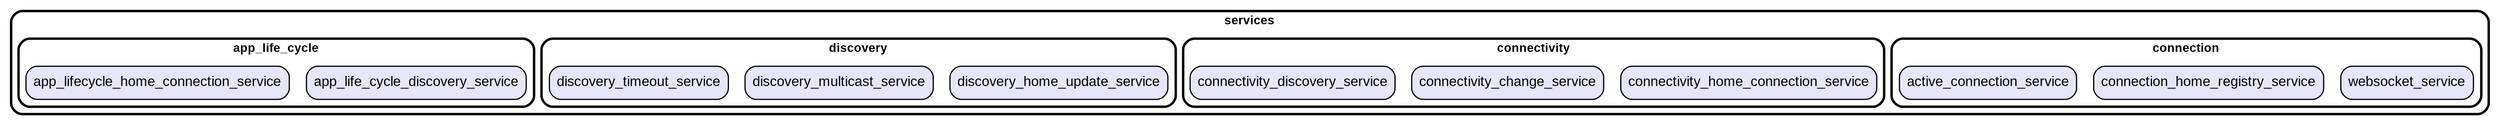 digraph "" {
  graph [style=rounded fontname="Arial Black" fontsize=13 penwidth=2.6];
  node [shape=rect style="filled,rounded" fontname=Arial fontsize=15 fillcolor=Lavender penwidth=1.3];
  edge [penwidth=1.3];
  "/connection/websocket_service.dart" [label="websocket_service"];
  "/connection/connection_home_registry_service.dart" [label="connection_home_registry_service"];
  "/connection/active_connection_service.dart" [label="active_connection_service"];
  "/connectivity/connectivity_home_connection_service.dart" [label="connectivity_home_connection_service"];
  "/connectivity/connectivity_change_service.dart" [label="connectivity_change_service"];
  "/connectivity/connectivity_discovery_service.dart" [label="connectivity_discovery_service"];
  "/discovery/discovery_home_update_service.dart" [label="discovery_home_update_service"];
  "/discovery/discovery_multicast_service.dart" [label="discovery_multicast_service"];
  "/discovery/discovery_timeout_service.dart" [label="discovery_timeout_service"];
  "/app_life_cycle/app_life_cycle_discovery_service.dart" [label="app_life_cycle_discovery_service"];
  "/app_life_cycle/app_lifecycle_home_connection_service.dart" [label="app_lifecycle_home_connection_service"];
  subgraph "cluster~" {
    label="services";
    subgraph "cluster~/connection" {
      label="connection";
      "/connection/websocket_service.dart";
      "/connection/connection_home_registry_service.dart";
      "/connection/active_connection_service.dart";
    }
    subgraph "cluster~/connectivity" {
      label="connectivity";
      "/connectivity/connectivity_home_connection_service.dart";
      "/connectivity/connectivity_change_service.dart";
      "/connectivity/connectivity_discovery_service.dart";
    }
    subgraph "cluster~/discovery" {
      label="discovery";
      "/discovery/discovery_home_update_service.dart";
      "/discovery/discovery_multicast_service.dart";
      "/discovery/discovery_timeout_service.dart";
    }
    subgraph "cluster~/app_life_cycle" {
      label="app_life_cycle";
      "/app_life_cycle/app_life_cycle_discovery_service.dart";
      "/app_life_cycle/app_lifecycle_home_connection_service.dart";
    }
  }
}
